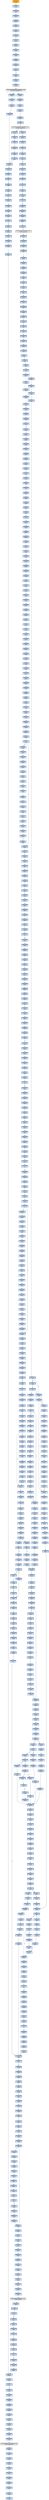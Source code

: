 strict digraph G {
	graph [bgcolor=transparent,
		name=G
	];
	node [color=lightsteelblue,
		fillcolor=lightsteelblue,
		shape=rectangle,
		style=filled
	];
	"0x00432f81"	[label="0x00432f81
popl"];
	"0x00432f82"	[label="0x00432f82
popl"];
	"0x00432f81" -> "0x00432f82"	[color="#000000"];
	"0x00432915"	[label="0x00432915
andl"];
	"0x00432918"	[label="0x00432918
repz"];
	"0x00432915" -> "0x00432918"	[color="#000000"];
	"0x004327ce"	[label="0x004327ce
andl"];
	"0x004327d4"	[label="0x004327d4
orl"];
	"0x004327ce" -> "0x004327d4"	[color="#000000"];
	"0x004322b9"	[label="0x004322b9
movl"];
	"0x004322bb"	[label="0x004322bb
movl"];
	"0x004322b9" -> "0x004322bb"	[color="#000000"];
	"0x00432b12"	[label="0x00432b12
movl"];
	"0x00432b14"	[label="0x00432b14
movl"];
	"0x00432b12" -> "0x00432b14"	[color="#000000"];
	"0x00432cf1"	[label="0x00432cf1
ret"];
	"0x00432f6c"	[label="0x00432f6c
testb"];
	"0x00432cf1" -> "0x00432f6c"	[color="#000000"];
	"0x00432a27"	[label="0x00432a27
addl"];
	"0x00432a2a"	[label="0x00432a2a
jmp"];
	"0x00432a27" -> "0x00432a2a"	[color="#000000"];
	"0x004322aa"	[label="0x004322aa
testl"];
	"0x004322ac"	[label="0x004322ac
jne"];
	"0x004322aa" -> "0x004322ac"	[color="#000000"];
	"0x004322ee"	[label="0x004322ee
testl"];
	"0x004322f0"	[label="0x004322f0
popl"];
	"0x004322ee" -> "0x004322f0"	[color="#000000"];
	"0x004329b8"	[label="0x004329b8
cmpl"];
	"0x004329bc"	[label="0x004329bc
jb"];
	"0x004329b8" -> "0x004329bc"	[color="#000000"];
	"0x004320a7"	[label="0x004320a7
cmpl"];
	"0x004320aa"	[label="0x004320aa
je"];
	"0x004320a7" -> "0x004320aa"	[color="#000000"];
	"0x00432b24"	[label="0x00432b24
movl"];
	"0x00432b2a"	[label="0x00432b2a
movl"];
	"0x00432b24" -> "0x00432b2a"	[color="#000000"];
	"0x00432826"	[label="0x00432826
movl"];
	"0x0043282c"	[label="0x0043282c
addl"];
	"0x00432826" -> "0x0043282c"	[color="#000000"];
	"0x004327ad"	[label="0x004327ad
pushl"];
	"0x004327ae"	[label="0x004327ae
cmpl"];
	"0x004327ad" -> "0x004327ae"	[color="#000000"];
	"0x00432b9c"	[label="0x00432b9c
incl"];
	"0x00432b9d"	[label="0x00432b9d
cmpl"];
	"0x00432b9c" -> "0x00432b9d"	[color="#000000"];
	"0x00432996"	[label="0x00432996
movl"];
	"0x0043299c"	[label="0x0043299c
incl"];
	"0x00432996" -> "0x0043299c"	[color="#000000"];
	GETMODULEHANDLEA_KERNEL32_DLL	[color=lightgrey,
		fillcolor=lightgrey,
		label="GETMODULEHANDLEA_KERNEL32_DLL
GETMODULEHANDLEA"];
	"0x00432287"	[label="0x00432287
testl"];
	GETMODULEHANDLEA_KERNEL32_DLL -> "0x00432287"	[color="#000000"];
	"0x00432042"	[label="0x00432042
movl"];
	GETMODULEHANDLEA_KERNEL32_DLL -> "0x00432042"	[color="#000000"];
	"0x00432972"	[label="0x00432972
je"];
	"0x00432972" -> "0x00432996"	[color="#000000",
		label=T];
	"0x00432974"	[label="0x00432974
movl"];
	"0x00432972" -> "0x00432974"	[color="#000000",
		label=F];
	"0x00432729"	[label="0x00432729
addl"];
	"0x0043272f"	[label="0x0043272f
ret"];
	"0x00432729" -> "0x0043272f"	[color="#000000"];
	"0x004329e4"	[label="0x004329e4
movl"];
	"0x004329e6"	[label="0x004329e6
movl"];
	"0x004329e4" -> "0x004329e6"	[color="#000000"];
	"0x00432ab3"	[label="0x00432ab3
jb"];
	"0x00432ab5"	[label="0x00432ab5
movl"];
	"0x00432ab3" -> "0x00432ab5"	[color="#000000",
		label=F];
	"0x00432e65"	[label="0x00432e65
jae"];
	"0x00432e67"	[label="0x00432e67
movl"];
	"0x00432e65" -> "0x00432e67"	[color="#000000",
		label=F];
	"0x00432f74"	[label="0x00432f74
jb"];
	"0x00432f7a"	[label="0x00432f7a
movl"];
	"0x00432f74" -> "0x00432f7a"	[color="#000000",
		label=F];
	"0x0043280f"	[label="0x0043280f
movl"];
	"0x00432813"	[label="0x00432813
movl"];
	"0x0043280f" -> "0x00432813"	[color="#000000"];
	"0x00432e97"	[label="0x00432e97
leal"];
	"0x00432e9a"	[label="0x00432e9a
jmp"];
	"0x00432e97" -> "0x00432e9a"	[color="#000000"];
	"0x00432b57"	[label="0x00432b57
movl"];
	"0x00432b59"	[label="0x00432b59
stosb"];
	"0x00432b57" -> "0x00432b59"	[color="#000000"];
	"0x00432b4f"	[label="0x00432b4f
movl"];
	"0x00432b55"	[label="0x00432b55
repz"];
	"0x00432b4f" -> "0x00432b55"	[color="#000000"];
	"0x00432058"	[label="0x00432058
scasb"];
	"0x00432059"	[label="0x00432059
jne"];
	"0x00432058" -> "0x00432059"	[color="#000000"];
	"0x00432ce3"	[label="0x00432ce3
repz"];
	"0x00432ce5"	[label="0x00432ce5
popl"];
	"0x00432ce3" -> "0x00432ce5"	[color="#000000"];
	"0x0043200b"	[label="0x0043200b
incl"];
	"0x0043200c"	[label="0x0043200c
pushl"];
	"0x0043200b" -> "0x0043200c"	[color="#000000"];
	VIRTUALPROTECT_KERNEL32_DLL	[color=lightgrey,
		fillcolor=lightgrey,
		label="VIRTUALPROTECT_KERNEL32_DLL
VIRTUALPROTECT"];
	"0x004323ff"	[label="0x004323ff
popl"];
	VIRTUALPROTECT_KERNEL32_DLL -> "0x004323ff"	[color="#000000"];
	"0x00432a1d"	[label="0x00432a1d
cmpl"];
	"0x00432a20"	[label="0x00432a20
jae"];
	"0x00432a1d" -> "0x00432a20"	[color="#000000"];
	"0x00432983"	[label="0x00432983
movl"];
	"0x00432986"	[label="0x00432986
xorl"];
	"0x00432983" -> "0x00432986"	[color="#000000"];
	"0x004322c0"	[label="0x004322c0
addl"];
	"0x004322c6"	[label="0x004322c6
testl"];
	"0x004322c0" -> "0x004322c6"	[color="#000000"];
	"0x004326dc"	[label="0x004326dc
movl"];
	"0x004326e3"	[label="0x004326e3
movl"];
	"0x004326dc" -> "0x004326e3"	[color="#000000"];
	"0x00432ec8"	[label="0x00432ec8
cmpl"];
	"0x00432ecb"	[label="0x00432ecb
movl"];
	"0x00432ec8" -> "0x00432ecb"	[color="#000000"];
	"0x00432289"	[label="0x00432289
jne"];
	"0x00432292"	[label="0x00432292
movl"];
	"0x00432289" -> "0x00432292"	[color="#000000",
		label=T];
	"0x0043240f"	[label="0x0043240f
movl"];
	"0x00432415"	[label="0x00432415
popa"];
	"0x0043240f" -> "0x00432415"	[color="#000000"];
	"0x004326ea"	[label="0x004326ea
pushl"];
	"0x004326eb"	[label="0x004326eb
pushl"];
	"0x004326ea" -> "0x004326eb"	[color="#000000"];
	VIRTUALFREE_KERNEL32_DLL	[color=lightgrey,
		fillcolor=lightgrey,
		label="VIRTUALFREE_KERNEL32_DLL
VIRTUALFREE"];
	"0x004321a8"	[label="0x004321a8
movl"];
	VIRTUALFREE_KERNEL32_DLL -> "0x004321a8"	[color="#000000"];
	"0x004329b2"	[label="0x004329b2
pushl"];
	"0x004329b3"	[label="0x004329b3
movl"];
	"0x004329b2" -> "0x004329b3"	[color="#000000"];
	"0x00432e6d"	[label="0x00432e6d
movl"];
	"0x00432e72"	[label="0x00432e72
subl"];
	"0x00432e6d" -> "0x00432e72"	[color="#000000"];
	"0x00432014"	[label="0x00432014
popl"];
	"0x00432015"	[label="0x00432015
movl"];
	"0x00432014" -> "0x00432015"	[color="#000000"];
	"0x00432cde"	[label="0x00432cde
movl"];
	"0x00432cde" -> "0x00432ce3"	[color="#000000"];
	"0x0043284d"	[label="0x0043284d
leal"];
	"0x00432851"	[label="0x00432851
xorl"];
	"0x0043284d" -> "0x00432851"	[color="#000000"];
	"0x00432a77"	[label="0x00432a77
movl"];
	"0x00432a7d"	[label="0x00432a7d
popl"];
	"0x00432a77" -> "0x00432a7d"	[color="#000000"];
	"0x00432ac2"	[label="0x00432ac2
call"];
	"0x00432ac2" -> "0x0043280f"	[color="#000000"];
	"0x0043205b"	[label="0x0043205b
cmpb"];
	"0x0043205d"	[label="0x0043205d
jne"];
	"0x0043205b" -> "0x0043205d"	[color="#000000"];
	"0x00432f14"	[label="0x00432f14
jmp"];
	"0x00432f31"	[label="0x00432f31
movl"];
	"0x00432f14" -> "0x00432f31"	[color="#000000"];
	"0x00432f43"	[label="0x00432f43
movl"];
	"0x00432f45"	[label="0x00432f45
jae"];
	"0x00432f43" -> "0x00432f45"	[color="#000000"];
	"0x00432eee"	[label="0x00432eee
andl"];
	"0x00432ef3"	[label="0x00432ef3
shrl"];
	"0x00432eee" -> "0x00432ef3"	[color="#000000"];
	"0x004326d7"	[label="0x004326d7
call"];
	"0x00432a84"	[label="0x00432a84
pushl"];
	"0x004326d7" -> "0x00432a84"	[color="#000000"];
	"0x00432f57"	[label="0x00432f57
movl"];
	"0x00432f5b"	[label="0x00432f5b
addl"];
	"0x00432f57" -> "0x00432f5b"	[color="#000000"];
	"0x004320b0"	[label="0x004320b0
pushl"];
	"0x004320b2"	[label="0x004320b2
pushl"];
	"0x004320b0" -> "0x004320b2"	[color="#000000"];
	"0x00432864"	[label="0x00432864
xorl"];
	"0x00432866"	[label="0x00432866
movb"];
	"0x00432864" -> "0x00432866"	[color="#000000"];
	"0x00432d3a"	[label="0x00432d3a
incl"];
	"0x00432d3b"	[label="0x00432d3b
incl"];
	"0x00432d3a" -> "0x00432d3b"	[color="#000000"];
	"0x00432eb5"	[label="0x00432eb5
movl"];
	"0x00432eb8"	[label="0x00432eb8
movl"];
	"0x00432eb5" -> "0x00432eb8"	[color="#000000"];
	"0x00432056"	[label="0x00432056
movb"];
	"0x00432056" -> "0x00432058"	[color="#000000"];
	"0x00432cd4"	[label="0x00432cd4
movl"];
	"0x00432cda"	[label="0x00432cda
leal"];
	"0x00432cd4" -> "0x00432cda"	[color="#000000"];
	"0x0043238f"	[label="0x0043238f
movl"];
	"0x00432392"	[label="0x00432392
addl"];
	"0x0043238f" -> "0x00432392"	[color="#000000"];
	"0x004328cf"	[label="0x004328cf
movl"];
	"0x004328d3"	[label="0x004328d3
jl"];
	"0x004328cf" -> "0x004328d3"	[color="#000000"];
	"0x00432f47"	[label="0x00432f47
movl"];
	"0x00432f49"	[label="0x00432f49
subl"];
	"0x00432f47" -> "0x00432f49"	[color="#000000"];
	"0x004327fd"	[label="0x004327fd
andl"];
	"0x00432802"	[label="0x00432802
shrl"];
	"0x004327fd" -> "0x00432802"	[color="#000000"];
	"0x004327b9"	[label="0x004327b9
movl"];
	"0x004327bb"	[label="0x004327bb
movb"];
	"0x004327b9" -> "0x004327bb"	[color="#000000"];
	"0x00432f3e"	[label="0x00432f3e
leal"];
	"0x00432f41"	[label="0x00432f41
cmpl"];
	"0x00432f3e" -> "0x00432f41"	[color="#000000"];
	"0x00432181"	[label="0x00432181
pushl"];
	"0x00432183"	[label="0x00432183
pushl"];
	"0x00432181" -> "0x00432183"	[color="#000000"];
	"0x00432ef7"	[label="0x00432ef7
cmpl"];
	"0x00432e9a" -> "0x00432ef7"	[color="#000000"];
	"0x00432ba0"	[label="0x00432ba0
jb"];
	"0x00432ba2"	[label="0x00432ba2
leal"];
	"0x00432ba0" -> "0x00432ba2"	[color="#000000",
		label=F];
	"0x00432d3c"	[label="0x00432d3c
movl"];
	"0x00432d3b" -> "0x00432d3c"	[color="#000000"];
	"0x00432b72"	[label="0x00432b72
pushl"];
	"0x00432b74"	[label="0x00432b74
movl"];
	"0x00432b72" -> "0x00432b74"	[color="#000000"];
	"0x0043239d"	[label="0x0043239d
pushl"];
	"0x0043239e"	[label="0x0043239e
call"];
	"0x0043239d" -> "0x0043239e"	[color="#000000"];
	"0x00432264"	[label="0x00432264
movl"];
	"0x00432269"	[label="0x00432269
movl"];
	"0x00432264" -> "0x00432269"	[color="#000000"];
	"0x0043237b"	[label="0x0043237b
addl"];
	"0x0043237e"	[label="0x0043237e
movl"];
	"0x0043237b" -> "0x0043237e"	[color="#000000"];
	"0x00432395"	[label="0x00432395
pushl"];
	"0x00432396"	[label="0x00432396
pushl"];
	"0x00432395" -> "0x00432396"	[color="#000000"];
	"0x00432845"	[label="0x00432845
movl"];
	"0x0043284b"	[label="0x0043284b
xorl"];
	"0x00432845" -> "0x0043284b"	[color="#000000"];
	"0x00432efa"	[label="0x00432efa
jae"];
	"0x00432ef7" -> "0x00432efa"	[color="#000000"];
	"0x004329ad"	[label="0x004329ad
ret"];
	"0x00432bb4"	[label="0x00432bb4
testb"];
	"0x004329ad" -> "0x00432bb4"	[color="#000000"];
	"0x00432ca3"	[label="0x00432ca3
testb"];
	"0x004329ad" -> "0x00432ca3"	[color="#000000"];
	"0x00432baf"	[label="0x00432baf
call"];
	"0x00432834"	[label="0x00432834
subl"];
	"0x00432baf" -> "0x00432834"	[color="#000000"];
	"0x0043289a"	[label="0x0043289a
movl"];
	"0x0043289e"	[label="0x0043289e
leal"];
	"0x0043289a" -> "0x0043289e"	[color="#000000"];
	"0x00432e55"	[label="0x00432e55
addl"];
	"0x00432e58"	[label="0x00432e58
orl"];
	"0x00432e55" -> "0x00432e58"	[color="#000000"];
	"0x00432bac"	[label="0x00432bac
pushl"];
	"0x00432bad"	[label="0x00432bad
movl"];
	"0x00432bac" -> "0x00432bad"	[color="#000000"];
	"0x004327a7"	[label="0x004327a7
pushl"];
	"0x004327a8"	[label="0x004327a8
movl"];
	"0x004327a7" -> "0x004327a8"	[color="#000000"];
	"0x00432f86"	[label="0x00432f86
addl"];
	"0x00432f89"	[label="0x00432f89
ret"];
	"0x00432f86" -> "0x00432f89"	[color="#000000"];
	"0x0043208d"	[label="0x0043208d
movl"];
	"0x00432093"	[label="0x00432093
orl"];
	"0x0043208d" -> "0x00432093"	[color="#000000"];
	"0x00432831"	[label="0x00432831
ret"];
	"0x0043282c" -> "0x00432831"	[color="#000000"];
	"0x00432189"	[label="0x00432189
call"];
	"0x00432189" -> VIRTUALFREE_KERNEL32_DLL	[color="#000000"];
	"0x00432a9b"	[label="0x00432a9b
movb"];
	"0x00432aa2"	[label="0x00432aa2
popl"];
	"0x00432a9b" -> "0x00432aa2"	[color="#000000"];
	"0x00432b71"	[label="0x00432b71
pushl"];
	"0x00432b71" -> "0x00432b72"	[color="#000000"];
	"0x0043204d"	[label="0x0043204d
pushl"];
	"0x0043204e"	[label="0x0043204e
pushl"];
	"0x0043204d" -> "0x0043204e"	[color="#000000"];
	"0x00432d42"	[label="0x00432d42
jmp"];
	"0x00432f70"	[label="0x00432f70
cmpl"];
	"0x00432d42" -> "0x00432f70"	[color="#000000"];
	"0x004321ae"	[label="0x004321ae
orl"];
	"0x004321a8" -> "0x004321ae"	[color="#000000"];
	"0x004321ba"	[label="0x004321ba
movl"];
	"0x004321c0"	[label="0x004321c0
movl"];
	"0x004321ba" -> "0x004321c0"	[color="#000000"];
	"0x004329ee"	[label="0x004329ee
movl"];
	"0x004329bc" -> "0x004329ee"	[color="#000000",
		label=T];
	"0x004329be"	[label="0x004329be
movl"];
	"0x004329bc" -> "0x004329be"	[color="#000000",
		label=F];
	"0x00432855"	[label="0x00432855
movl"];
	"0x0043285c"	[label="0x0043285c
cmpl"];
	"0x00432855" -> "0x0043285c"	[color="#000000"];
	"0x004327f4"	[label="0x004327f4
shrl"];
	"0x004327f6"	[label="0x004327f6
movl"];
	"0x004327f4" -> "0x004327f6"	[color="#000000"];
	"0x00432b63"	[label="0x00432b63
subl"];
	"0x00432b69"	[label="0x00432b69
pushl"];
	"0x00432b63" -> "0x00432b69"	[color="#000000"];
	"0x004320e8"	[label="0x004320e8
pushl"];
	"0x004320e9"	[label="0x004320e9
movl"];
	"0x004320e8" -> "0x004320e9"	[color="#000000"];
	"0x004320b7"	[label="0x004320b7
pushl"];
	"0x004320b2" -> "0x004320b7"	[color="#000000"];
	"0x00432a19"	[label="0x00432a19
movl"];
	"0x00432a1b"	[label="0x00432a1b
jmp"];
	"0x00432a19" -> "0x00432a1b"	[color="#000000"];
	"0x004329f1"	[label="0x004329f1
movl"];
	"0x004329ee" -> "0x004329f1"	[color="#000000"];
	"0x00432117"	[label="0x00432117
movl"];
	"0x0043211d"	[label="0x0043211d
xorl"];
	"0x00432117" -> "0x0043211d"	[color="#000000"];
	"0x00432298"	[label="0x00432298
movl"];
	"0x004322a2"	[label="0x004322a2
movl"];
	"0x00432298" -> "0x004322a2"	[color="#000000"];
	"0x0043217b"	[label="0x0043217b
popl"];
	"0x0043217c"	[label="0x0043217c
pushl"];
	"0x0043217b" -> "0x0043217c"	[color="#000000"];
	"0x00432882"	[label="0x00432882
movl"];
	"0x00432885"	[label="0x00432885
movl"];
	"0x00432882" -> "0x00432885"	[color="#000000"];
	"0x00432e3f"	[label="0x00432e3f
movb"];
	"0x00432e41"	[label="0x00432e41
incl"];
	"0x00432e3f" -> "0x00432e41"	[color="#000000"];
	"0x00432eb2"	[label="0x00432eb2
movl"];
	"0x00432eb2" -> "0x00432eb5"	[color="#000000"];
	"0x004328f8"	[label="0x004328f8
movb"];
	"0x004328fa"	[label="0x004328fa
movl"];
	"0x004328f8" -> "0x004328fa"	[color="#000000"];
	"0x004329c0"	[label="0x004329c0
movb"];
	"0x004329c2"	[label="0x004329c2
incl"];
	"0x004329c0" -> "0x004329c2"	[color="#000000"];
	"0x00432efc"	[label="0x00432efc
movl"];
	"0x00432f03"	[label="0x00432f03
testl"];
	"0x00432efc" -> "0x00432f03"	[color="#000000"];
	"0x00432eab"	[label="0x00432eab
movb"];
	"0x00432ead"	[label="0x00432ead
incl"];
	"0x00432eab" -> "0x00432ead"	[color="#000000"];
	"0x00432d36"	[label="0x00432d36
movb"];
	"0x00432d38"	[label="0x00432d38
movl"];
	"0x00432d36" -> "0x00432d38"	[color="#000000"];
	"0x00432e36"	[label="0x00432e36
movl"];
	"0x00432e39"	[label="0x00432e39
movl"];
	"0x00432e36" -> "0x00432e39"	[color="#000000"];
	"0x00432e6a"	[label="0x00432e6a
movl"];
	"0x00432e67" -> "0x00432e6a"	[color="#000000"];
	"0x00432a93"	[label="0x00432a93
movl"];
	"0x00432a95"	[label="0x00432a95
pushl"];
	"0x00432a93" -> "0x00432a95"	[color="#000000"];
	"0x00432a85"	[label="0x00432a85
pushl"];
	"0x00432a84" -> "0x00432a85"	[color="#000000"];
	"0x0043205f"	[label="0x0043205f
leal"];
	"0x0043205d" -> "0x0043205f"	[color="#000000",
		label=F];
	"0x004327b1"	[label="0x004327b1
jb"];
	"0x004327ae" -> "0x004327b1"	[color="#000000"];
	"0x004329c9"	[label="0x004329c9
movl"];
	"0x004329cc"	[label="0x004329cc
movl"];
	"0x004329c9" -> "0x004329cc"	[color="#000000"];
	"0x00432243"	[label="0x00432243
movl"];
	"0x00432249"	[label="0x00432249
movl"];
	"0x00432243" -> "0x00432249"	[color="#000000"];
	"0x004329c3"	[label="0x004329c3
movb"];
	"0x004329c2" -> "0x004329c3"	[color="#000000"];
	"0x00432b0d"	[label="0x00432b0d
movl"];
	"0x00432b0f"	[label="0x00432b0f
leal"];
	"0x00432b0d" -> "0x00432b0f"	[color="#000000"];
	"0x00432931"	[label="0x00432931
movl"];
	"0x00432935"	[label="0x00432935
movl"];
	"0x00432931" -> "0x00432935"	[color="#000000"];
	"0x00432a31"	[label="0x00432a31
movl"];
	"0x00432a36"	[label="0x00432a36
jmp"];
	"0x00432a31" -> "0x00432a36"	[color="#000000"];
	"0x004328b7"	[label="0x004328b7
ja"];
	"0x004328bd"	[label="0x004328bd
movl"];
	"0x004328b7" -> "0x004328bd"	[color="#000000",
		label=F];
	"0x0043215f"	[label="0x0043215f
movl"];
	"0x00432161"	[label="0x00432161
movl"];
	"0x0043215f" -> "0x00432161"	[color="#000000"];
	"0x0043201a"	[label="0x0043201a
addl"];
	"0x00432015" -> "0x0043201a"	[color="#000000"];
	"0x00432ea2"	[label="0x00432ea2
movl"];
	"0x00432ea5"	[label="0x00432ea5
movl"];
	"0x00432ea2" -> "0x00432ea5"	[color="#000000"];
	"0x00432398"	[label="0x00432398
pushl"];
	"0x0043239a"	[label="0x0043239a
pushl"];
	"0x00432398" -> "0x0043239a"	[color="#000000"];
	"0x004329fb"	[label="0x004329fb
shrl"];
	"0x004329fd"	[label="0x004329fd
movl"];
	"0x004329fb" -> "0x004329fd"	[color="#000000"];
	"0x00432b6c"	[label="0x00432b6c
pushl"];
	"0x00432b6d"	[label="0x00432b6d
pushl"];
	"0x00432b6c" -> "0x00432b6d"	[color="#000000"];
	"0x004329c7"	[label="0x004329c7
movl"];
	"0x004329c3" -> "0x004329c7"	[color="#000000"];
	"0x00432292" -> "0x00432298"	[color="#000000"];
	"0x004321c6"	[label="0x004321c6
subl"];
	"0x004321c0" -> "0x004321c6"	[color="#000000"];
	"0x00432f83"	[label="0x00432f83
movb"];
	"0x00432f85"	[label="0x00432f85
popl"];
	"0x00432f83" -> "0x00432f85"	[color="#000000"];
	"0x00432aff"	[label="0x00432aff
ret"];
	"0x00432aff" -> "0x004326dc"	[color="#000000"];
	"0x00432110"	[label="0x00432110
pushl"];
	"0x00432111"	[label="0x00432111
pushl"];
	"0x00432110" -> "0x00432111"	[color="#000000"];
	"0x00432ece"	[label="0x00432ece
movl"];
	"0x00432ed1"	[label="0x00432ed1
jae"];
	"0x00432ece" -> "0x00432ed1"	[color="#000000"];
	"0x0043226f"	[label="0x0043226f
addl"];
	"0x00432271"	[label="0x00432271
movl"];
	"0x0043226f" -> "0x00432271"	[color="#000000"];
	"0x0043293d"	[label="0x0043293d
jge"];
	"0x00432943"	[label="0x00432943
cmpl"];
	"0x0043293d" -> "0x00432943"	[color="#000000",
		label=F];
	"0x00432a09"	[label="0x00432a09
movl"];
	"0x00432a0f"	[label="0x00432a0f
movl"];
	"0x00432a09" -> "0x00432a0f"	[color="#000000"];
	"0x004327e8"	[label="0x004327e8
movl"];
	"0x004327eb"	[label="0x004327eb
movl"];
	"0x004327e8" -> "0x004327eb"	[color="#000000"];
	"0x00432bc7"	[label="0x00432bc7
call"];
	"0x004329b0"	[label="0x004329b0
pushl"];
	"0x00432bc7" -> "0x004329b0"	[color="#000000"];
	"0x00432e74"	[label="0x00432e74
addl"];
	"0x00432e76"	[label="0x00432e76
shrl"];
	"0x00432e74" -> "0x00432e76"	[color="#000000"];
	"0x00432cbb"	[label="0x00432cbb
cmpb"];
	"0x00432cc3"	[label="0x00432cc3
jne"];
	"0x00432cbb" -> "0x00432cc3"	[color="#000000"];
	"0x00432a00"	[label="0x00432a00
andl"];
	"0x00432a05"	[label="0x00432a05
cmpl"];
	"0x00432a00" -> "0x00432a05"	[color="#000000"];
	"0x00432afe"	[label="0x00432afe
popl"];
	"0x00432afe" -> "0x00432aff"	[color="#000000"];
	"0x004321b0"	[label="0x004321b0
je"];
	"0x004321ae" -> "0x004321b0"	[color="#000000"];
	"0x00432ec6"	[label="0x00432ec6
movl"];
	"0x00432ec6" -> "0x00432ec8"	[color="#000000"];
	"0x004327c2"	[label="0x004327c2
movl"];
	"0x004327c4"	[label="0x004327c4
movl"];
	"0x004327c2" -> "0x004327c4"	[color="#000000"];
	"0x00432cc9"	[label="0x00432cc9
jb"];
	"0x00432ccb"	[label="0x00432ccb
jmp"];
	"0x00432cc9" -> "0x00432ccb"	[color="#000000",
		label=F];
	"0x004326e3" -> "0x004326ea"	[color="#000000"];
	"0x00432ebc"	[label="0x00432ebc
andl"];
	"0x00432ec1"	[label="0x00432ec1
addl"];
	"0x00432ebc" -> "0x00432ec1"	[color="#000000"];
	"0x0043210f"	[label="0x0043210f
pushl"];
	"0x0043210f" -> "0x00432110"	[color="#000000"];
	"0x00432ed3"	[label="0x00432ed3
movl"];
	"0x00432ed1" -> "0x00432ed3"	[color="#000000",
		label=F];
	"0x0043239e" -> VIRTUALPROTECT_KERNEL32_DLL	[color="#000000"];
	"0x00432bb6"	[label="0x00432bb6
jne"];
	"0x00432bb4" -> "0x00432bb6"	[color="#000000"];
	"0x0043285e"	[label="0x0043285e
movl"];
	"0x00432862"	[label="0x00432862
jbe"];
	"0x0043285e" -> "0x00432862"	[color="#000000"];
	"0x004329b5"	[label="0x004329b5
pushl"];
	"0x004329b6"	[label="0x004329b6
movl"];
	"0x004329b5" -> "0x004329b6"	[color="#000000"];
	"0x004328c1"	[label="0x004328c1
movl"];
	"0x004328bd" -> "0x004328c1"	[color="#000000"];
	"0x0043280c"	[label="0x0043280c
ret"];
	"0x00432b98"	[label="0x00432b98
movb"];
	"0x0043280c" -> "0x00432b98"	[color="#000000"];
	"0x004322c8"	[label="0x004322c8
je"];
	"0x004322c6" -> "0x004322c8"	[color="#000000"];
	"0x00432e26"	[label="0x00432e26
cmpl"];
	"0x00432e29"	[label="0x00432e29
jb"];
	"0x00432e26" -> "0x00432e29"	[color="#000000"];
	"0x00432e7d"	[label="0x00432e7d
movl"];
	"0x00432e80"	[label="0x00432e80
subl"];
	"0x00432e7d" -> "0x00432e80"	[color="#000000"];
	"0x004329e9"	[label="0x004329e9
cmpl"];
	"0x004329ec"	[label="0x004329ec
jae"];
	"0x004329e9" -> "0x004329ec"	[color="#000000"];
	"0x00432bad" -> "0x00432baf"	[color="#000000"];
	"0x00432b0f" -> "0x00432b12"	[color="#000000"];
	"0x00432939"	[label="0x00432939
movl"];
	"0x00432939" -> "0x0043293d"	[color="#000000"];
	"0x00432e22"	[label="0x00432e22
movl"];
	"0x00432e24"	[label="0x00432e24
je"];
	"0x00432e22" -> "0x00432e24"	[color="#000000"];
	"0x004327a8" -> "0x004327ad"	[color="#000000"];
	"0x0043201c"	[label="0x0043201c
subl"];
	"0x00432022"	[label="0x00432022
cmpl"];
	"0x0043201c" -> "0x00432022"	[color="#000000"];
	"0x0043291a"	[label="0x0043291a
movl"];
	"0x0043291e"	[label="0x0043291e
movl"];
	"0x0043291a" -> "0x0043291e"	[color="#000000"];
	"0x00432002"	[label="0x00432002
call"];
	"0x0043200a"	[label="0x0043200a
popl"];
	"0x00432002" -> "0x0043200a"	[color="#000000"];
	"0x0043287e"	[label="0x0043287e
movl"];
	"0x0043287e" -> "0x00432882"	[color="#000000"];
	"0x004329f4"	[label="0x004329f4
movl"];
	"0x004329f1" -> "0x004329f4"	[color="#000000"];
	"0x004327bd"	[label="0x004327bd
incl"];
	"0x004327be"	[label="0x004327be
movb"];
	"0x004327bd" -> "0x004327be"	[color="#000000"];
	"0x00432e2b"	[label="0x00432e2b
movl"];
	"0x00432e2e"	[label="0x00432e2e
leal"];
	"0x00432e2b" -> "0x00432e2e"	[color="#000000"];
	"0x00432f7e"	[label="0x00432f7e
movl"];
	"0x00432f80"	[label="0x00432f80
popl"];
	"0x00432f7e" -> "0x00432f80"	[color="#000000"];
	"0x00432a16"	[label="0x00432a16
movb"];
	"0x00432a16" -> "0x00432a19"	[color="#000000"];
	"0x004329a4"	[label="0x004329a4
movb"];
	"0x004329a6"	[label="0x004329a6
popl"];
	"0x004329a4" -> "0x004329a6"	[color="#000000"];
	"0x004327d6"	[label="0x004327d6
movl"];
	"0x004327d9"	[label="0x004327d9
addl"];
	"0x004327d6" -> "0x004327d9"	[color="#000000"];
	"0x00432e29" -> "0x00432e2b"	[color="#000000",
		label=F];
	"0x00432e9c"	[label="0x00432e9c
cmpl"];
	"0x00432e29" -> "0x00432e9c"	[color="#000000",
		label=T];
	"0x00432f05"	[label="0x00432f05
je"];
	"0x00432f07"	[label="0x00432f07
movl"];
	"0x00432f05" -> "0x00432f07"	[color="#000000",
		label=F];
	"0x00432f37"	[label="0x00432f37
movl"];
	"0x00432f05" -> "0x00432f37"	[color="#000000",
		label=T];
	"0x00432a07"	[label="0x00432a07
jae"];
	"0x00432a07" -> "0x00432a1d"	[color="#000000",
		label=T];
	"0x00432a07" -> "0x00432a09"	[color="#000000",
		label=F];
	"0x0043299d"	[label="0x0043299d
cmpl"];
	"0x0043299c" -> "0x0043299d"	[color="#000000"];
	"0x0043297f"	[label="0x0043297f
movl"];
	"0x0043297f" -> "0x00432983"	[color="#000000"];
	"0x0043240d"	[label="0x0043240d
orl"];
	"0x0043240d" -> "0x0043240f"	[color="#000000"];
	"0x004322f1"	[label="0x004322f1
jne"];
	"0x00432365"	[label="0x00432365
movl"];
	"0x004322f1" -> "0x00432365"	[color="#000000",
		label=T];
	"0x00432e42"	[label="0x00432e42
movb"];
	"0x00432e41" -> "0x00432e42"	[color="#000000"];
	"0x00432405"	[label="0x00432405
pushl"];
	"0x00432406"	[label="0x00432406
addl"];
	"0x00432405" -> "0x00432406"	[color="#000000"];
	"0x00432ea8"	[label="0x00432ea8
shll"];
	"0x00432ea5" -> "0x00432ea8"	[color="#000000"];
	"0x00432174"	[label="0x00432174
movl"];
	"0x00432176"	[label="0x00432176
andl"];
	"0x00432174" -> "0x00432176"	[color="#000000"];
	"0x004327db"	[label="0x004327db
movl"];
	"0x004327de"	[label="0x004327de
movl"];
	"0x004327db" -> "0x004327de"	[color="#000000"];
	"0x00432a96"	[label="0x00432a96
call"];
	"0x00432cf2"	[label="0x00432cf2
call"];
	"0x00432a96" -> "0x00432cf2"	[color="#000000"];
	"0x004329d0"	[label="0x004329d0
shll"];
	"0x004329cc" -> "0x004329d0"	[color="#000000"];
	"0x004329b1"	[label="0x004329b1
pushl"];
	"0x004329b1" -> "0x004329b2"	[color="#000000"];
	"0x00432f4e"	[label="0x00432f4e
movb"];
	"0x00432f51"	[label="0x00432f51
movl"];
	"0x00432f4e" -> "0x00432f51"	[color="#000000"];
	"0x00432f25"	[label="0x00432f25
movl"];
	"0x00432f2b"	[label="0x00432f2b
movl"];
	"0x00432f25" -> "0x00432f2b"	[color="#000000"];
	"0x004322be"	[label="0x004322be
addl"];
	"0x004322bb" -> "0x004322be"	[color="#000000"];
	"0x0043224f"	[label="0x0043224f
orl"];
	"0x00432249" -> "0x0043224f"	[color="#000000"];
	"0x00432163"	[label="0x00432163
addl"];
	"0x00432169"	[label="0x00432169
movl"];
	"0x00432163" -> "0x00432169"	[color="#000000"];
	"0x00432aaf"	[label="0x00432aaf
incl"];
	"0x00432ab0"	[label="0x00432ab0
cmpl"];
	"0x00432aaf" -> "0x00432ab0"	[color="#000000"];
	"0x00432ed9"	[label="0x00432ed9
movl"];
	"0x00432ede"	[label="0x00432ede
subl"];
	"0x00432ed9" -> "0x00432ede"	[color="#000000"];
	"0x004328c7"	[label="0x004328c7
addl"];
	"0x004328c9"	[label="0x004328c9
cmpl"];
	"0x004328c7" -> "0x004328c9"	[color="#000000"];
	"0x00432394"	[label="0x00432394
pushl"];
	"0x00432394" -> "0x00432395"	[color="#000000"];
	"0x00432a25"	[label="0x00432a25
sbbl"];
	"0x00432a25" -> "0x00432a27"	[color="#000000"];
	"0x00432101"	[label="0x00432101
movb"];
	"0x00432103"	[label="0x00432103
cmpb"];
	"0x00432101" -> "0x00432103"	[color="#000000"];
	"0x00432152"	[label="0x00432152
popl"];
	"0x00432153"	[label="0x00432153
popl"];
	"0x00432152" -> "0x00432153"	[color="#000000"];
	"0x00432e62"	[label="0x00432e62
movl"];
	"0x00432e62" -> "0x00432e65"	[color="#000000"];
	"0x0043204a"	[label="0x0043204a
leal"];
	"0x0043204a" -> "0x0043204d"	[color="#000000"];
	"0x004329a2"	[label="0x004329a2
popl"];
	"0x004329a3"	[label="0x004329a3
popl"];
	"0x004329a2" -> "0x004329a3"	[color="#000000"];
	"0x00432935" -> "0x00432939"	[color="#000000"];
	"0x00432f0d"	[label="0x00432f0d
movl"];
	"0x00432f07" -> "0x00432f0d"	[color="#000000"];
	"0x00432d38" -> "0x00432d3a"	[color="#000000"];
	"0x004327e5"	[label="0x004327e5
jae"];
	"0x004327e7"	[label="0x004327e7
popl"];
	"0x004327e5" -> "0x004327e7"	[color="#000000",
		label=F];
	"0x00432ca5"	[label="0x00432ca5
jne"];
	"0x00432cb2"	[label="0x00432cb2
movb"];
	"0x00432ca5" -> "0x00432cb2"	[color="#000000",
		label=T];
	"0x00432b76"	[label="0x00432b76
call"];
	"0x00432b74" -> "0x00432b76"	[color="#000000"];
	"0x00432b6e"	[label="0x00432b6e
leal"];
	"0x00432b6e" -> "0x00432b71"	[color="#000000"];
	"0x00432d34"	[label="0x00432d34
movl"];
	"0x00432d34" -> "0x00432d36"	[color="#000000"];
	"0x0043201a" -> "0x0043201c"	[color="#000000"];
	"0x00432a4e"	[label="0x00432a4e
jmp"];
	"0x00432a58"	[label="0x00432a58
movl"];
	"0x00432a4e" -> "0x00432a58"	[color="#000000"];
	"0x00432ce7"	[label="0x00432ce7
popl"];
	"0x00432ce8"	[label="0x00432ce8
movb"];
	"0x00432ce7" -> "0x00432ce8"	[color="#000000"];
	"0x004327bb" -> "0x004327bd"	[color="#000000"];
	"0x00432f82" -> "0x00432f83"	[color="#000000"];
	"0x00432d3e"	[label="0x00432d3e
movl"];
	"0x00432d3e" -> "0x00432d42"	[color="#000000"];
	"0x004322b1"	[label="0x004322b1
addl"];
	"0x004322ac" -> "0x004322b1"	[color="#000000",
		label=T];
	"0x00432988"	[label="0x00432988
movb"];
	"0x00432986" -> "0x00432988"	[color="#000000"];
	"0x00432062"	[label="0x00432062
jmp"];
	"0x00432062" -> "0x0043208d"	[color="#000000"];
	"0x00432892"	[label="0x00432892
movl"];
	"0x00432892" -> "0x0043289a"	[color="#000000"];
	"0x00432f2b" -> "0x00432f31"	[color="#000000"];
	"0x00432cc5"	[label="0x00432cc5
incl"];
	"0x00432cc3" -> "0x00432cc5"	[color="#000000",
		label=F];
	"0x00432ccd"	[label="0x00432ccd
movb"];
	"0x00432cc3" -> "0x00432ccd"	[color="#000000",
		label=T];
	"0x004327a5"	[label="0x004327a5
movl"];
	"0x004327a5" -> "0x004327a7"	[color="#000000"];
	"0x004320be"	[label="0x004320be
call"];
	VIRTUALALLOC_KERNEL32_DLL	[color=lightgrey,
		fillcolor=lightgrey,
		label="VIRTUALALLOC_KERNEL32_DLL
VIRTUALALLOC"];
	"0x004320be" -> VIRTUALALLOC_KERNEL32_DLL	[color="#000000"];
	"0x00432114"	[label="0x00432114
subl"];
	"0x00432114" -> "0x00432117"	[color="#000000"];
	"0x004328a5"	[label="0x004328a5
movl"];
	"0x004328a9"	[label="0x004328a9
shll"];
	"0x004328a5" -> "0x004328a9"	[color="#000000"];
	"0x00432f4b"	[label="0x00432f4b
incl"];
	"0x00432f49" -> "0x00432f4b"	[color="#000000"];
	"0x00432095"	[label="0x00432095
je"];
	"0x00432093" -> "0x00432095"	[color="#000000"];
	"0x00432b9d" -> "0x00432ba0"	[color="#000000"];
	"0x00432ce6"	[label="0x00432ce6
popl"];
	"0x00432ce6" -> "0x00432ce7"	[color="#000000"];
	"0x00432416"	[label="0x00432416
jne"];
	"0x00432415" -> "0x00432416"	[color="#000000"];
	"0x0043211f"	[label="0x0043211f
orl"];
	"0x0043211d" -> "0x0043211f"	[color="#000000"];
	"0x0043272f" -> "0x00432101"	[color="#000000"];
	"0x0043288c"	[label="0x0043288c
xorl"];
	"0x0043288e"	[label="0x0043288e
movl"];
	"0x0043288c" -> "0x0043288e"	[color="#000000"];
	"0x00432a8b"	[label="0x00432a8b
xorl"];
	"0x00432a8d"	[label="0x00432a8d
leal"];
	"0x00432a8b" -> "0x00432a8d"	[color="#000000"];
	"0x00432e50"	[label="0x00432e50
andl"];
	"0x00432e50" -> "0x00432e55"	[color="#000000"];
	"0x00432a5a"	[label="0x00432a5a
movl"];
	"0x00432a58" -> "0x00432a5a"	[color="#000000"];
	"0x00432eec"	[label="0x00432eec
subl"];
	"0x00432eec" -> "0x00432eee"	[color="#000000"];
	"0x004329e1"	[label="0x004329e1
movl"];
	"0x004329e1" -> "0x004329e4"	[color="#000000"];
	"0x0043288e" -> "0x00432892"	[color="#000000"];
	"0x00432911"	[label="0x00432911
movl"];
	"0x00432911" -> "0x00432915"	[color="#000000"];
	"0x00432af8"	[label="0x00432af8
popl"];
	"0x00432af9"	[label="0x00432af9
addl"];
	"0x00432af8" -> "0x00432af9"	[color="#000000"];
	"0x00432a5d"	[label="0x00432a5d
addl"];
	"0x00432a5a" -> "0x00432a5d"	[color="#000000"];
	"0x00432106"	[label="0x00432106
jne"];
	"0x00432108"	[label="0x00432108
incb"];
	"0x00432106" -> "0x00432108"	[color="#000000",
		label=F];
	"0x00432155"	[label="0x00432155
jmp"];
	"0x00432106" -> "0x00432155"	[color="#000000",
		label=T];
	"0x00432e5f"	[label="0x00432e5f
movl"];
	"0x00432e5f" -> "0x00432e62"	[color="#000000"];
	"0x00432ed6"	[label="0x00432ed6
movl"];
	"0x00432ed3" -> "0x00432ed6"	[color="#000000"];
	"0x004328dc"	[label="0x004328dc
movl"];
	"0x004328e0"	[label="0x004328e0
movl"];
	"0x004328dc" -> "0x004328e0"	[color="#000000"];
	"0x00432a1b" -> "0x00432a58"	[color="#000000"];
	"0x004328ab"	[label="0x004328ab
addl"];
	"0x004328ad"	[label="0x004328ad
cmpl"];
	"0x004328ab" -> "0x004328ad"	[color="#000000"];
	"0x00432112"	[label="0x00432112
movl"];
	"0x00432111" -> "0x00432112"	[color="#000000"];
	"0x00432b02"	[label="0x00432b02
movl"];
	"0x00432b06"	[label="0x00432b06
movl"];
	"0x00432b02" -> "0x00432b06"	[color="#000000"];
	"0x00432373"	[label="0x00432373
movl"];
	"0x004322c8" -> "0x00432373"	[color="#000000",
		label=T];
	"0x00432817"	[label="0x00432817
movl"];
	"0x00432813" -> "0x00432817"	[color="#000000"];
	"0x00432420"	[label="0x00432420
pushl"];
	"0x00432425"	[label="0x00432425
ret"];
	"0x00432420" -> "0x00432425"	[color="#000000"];
	"0x00432a71"	[label="0x00432a71
movl"];
	"0x00432a75"	[label="0x00432a75
addl"];
	"0x00432a71" -> "0x00432a75"	[color="#000000"];
	"0x004327c7"	[label="0x004327c7
movl"];
	"0x004327c4" -> "0x004327c7"	[color="#000000"];
	"0x0043297a"	[label="0x0043297a
andl"];
	"0x00432974" -> "0x0043297a"	[color="#000000"];
	"0x00432ea8" -> "0x00432eab"	[color="#000000"];
	"0x004327e0"	[label="0x004327e0
movl"];
	"0x004327e3"	[label="0x004327e3
cmpl"];
	"0x004327e0" -> "0x004327e3"	[color="#000000"];
	"0x00432a36" -> "0x00432a58"	[color="#000000"];
	"0x00432efa" -> "0x00432efc"	[color="#000000",
		label=F];
	"0x00432f16"	[label="0x00432f16
movl"];
	"0x00432efa" -> "0x00432f16"	[color="#000000",
		label=T];
	"0x00432718"	[label="0x00432718
testb"];
	"0x0043271a"	[label="0x0043271a
jne"];
	"0x00432718" -> "0x0043271a"	[color="#000000"];
	"0x0043202f"	[label="0x0043202f
jne"];
	"0x00432035"	[label="0x00432035
leal"];
	"0x0043202f" -> "0x00432035"	[color="#000000",
		label=F];
	"0x00432cf8"	[label="0x00432cf8
popl"];
	"0x00432cf9"	[label="0x00432cf9
subl"];
	"0x00432cf8" -> "0x00432cf9"	[color="#000000"];
	"0x00432bc3"	[label="0x00432bc3
xorl"];
	"0x00432bc5"	[label="0x00432bc5
movl"];
	"0x00432bc3" -> "0x00432bc5"	[color="#000000"];
	"0x0043203b"	[label="0x0043203b
pushl"];
	"0x0043203c"	[label="0x0043203c
call"];
	"0x0043203b" -> "0x0043203c"	[color="#000000"];
	"0x00432b37"	[label="0x00432b37
movl"];
	"0x00432b3d"	[label="0x00432b3d
movl"];
	"0x00432b37" -> "0x00432b3d"	[color="#000000"];
	"0x0043285c" -> "0x0043285e"	[color="#000000"];
	"0x00432eb8" -> "0x00432ebc"	[color="#000000"];
	"0x00432abc"	[label="0x00432abc
pushl"];
	"0x00432abd"	[label="0x00432abd
pushl"];
	"0x00432abc" -> "0x00432abd"	[color="#000000"];
	"0x00432922"	[label="0x00432922
movl"];
	"0x0043291e" -> "0x00432922"	[color="#000000"];
	"0x004328f0"	[label="0x004328f0
subl"];
	"0x004328f2"	[label="0x004328f2
addl"];
	"0x004328f0" -> "0x004328f2"	[color="#000000"];
	"0x004322b3"	[label="0x004322b3
addl"];
	"0x004322b1" -> "0x004322b3"	[color="#000000"];
	"0x00432f41" -> "0x00432f43"	[color="#000000"];
	"0x00432276"	[label="0x00432276
je"];
	"0x00432389"	[label="0x00432389
movl"];
	"0x00432276" -> "0x00432389"	[color="#000000",
		label=T];
	"0x00432926"	[label="0x00432926
addl"];
	"0x00432922" -> "0x00432926"	[color="#000000"];
	"0x00432121"	[label="0x00432121
je"];
	"0x00432151"	[label="0x00432151
popl"];
	"0x00432121" -> "0x00432151"	[color="#000000",
		label=T];
	"0x004320a1"	[label="0x004320a1
leal"];
	"0x00432095" -> "0x004320a1"	[color="#000000",
		label=T];
	"0x00432e46"	[label="0x00432e46
movl"];
	"0x00432e42" -> "0x00432e46"	[color="#000000"];
	"0x00432e31"	[label="0x00432e31
cmpl"];
	"0x00432e2e" -> "0x00432e31"	[color="#000000"];
	"0x00432b30"	[label="0x00432b30
xorl"];
	"0x00432b2a" -> "0x00432b30"	[color="#000000"];
	"0x0043295a"	[label="0x0043295a
movl"];
	"0x00432960"	[label="0x00432960
xorl"];
	"0x0043295a" -> "0x00432960"	[color="#000000"];
	"0x0043296d"	[label="0x0043296d
movb"];
	"0x00432970"	[label="0x00432970
testb"];
	"0x0043296d" -> "0x00432970"	[color="#000000"];
	"0x00432f85" -> "0x00432f86"	[color="#000000"];
	"0x00432b49"	[label="0x00432b49
movl"];
	"0x00432b49" -> "0x00432b4f"	[color="#000000"];
	"0x00432059" -> "0x0043205b"	[color="#000000",
		label=F];
	"0x00432367"	[label="0x00432367
addl"];
	"0x0043236e"	[label="0x0043236e
jmp"];
	"0x00432367" -> "0x0043236e"	[color="#000000"];
	"0x00432179"	[label="0x00432179
repz"];
	"0x00432179" -> "0x0043217b"	[color="#000000"];
	"0x00432aab"	[label="0x00432aab
shll"];
	"0x00432aad"	[label="0x00432aad
addl"];
	"0x00432aab" -> "0x00432aad"	[color="#000000"];
	"0x00432e95"	[label="0x00432e95
addl"];
	"0x00432e95" -> "0x00432e97"	[color="#000000"];
	"0x0043204f"	[label="0x0043204f
call"];
	"0x0043204e" -> "0x0043204f"	[color="#000000"];
	"0x0043290f"	[label="0x0043290f
movl"];
	"0x0043290f" -> "0x00432911"	[color="#000000"];
	"0x00432274"	[label="0x00432274
testl"];
	"0x00432274" -> "0x00432276"	[color="#000000"];
	"0x00432a6e"	[label="0x00432a6e
popl"];
	"0x00432a6f"	[label="0x00432a6f
shrl"];
	"0x00432a6e" -> "0x00432a6f"	[color="#000000"];
	"0x00432875"	[label="0x00432875
movl"];
	"0x00432877"	[label="0x00432877
jb"];
	"0x00432875" -> "0x00432877"	[color="#000000"];
	"0x00432a86"	[label="0x00432a86
pushl"];
	"0x00432a87"	[label="0x00432a87
movl"];
	"0x00432a86" -> "0x00432a87"	[color="#000000"];
	"0x00432f0d" -> "0x00432f14"	[color="#000000"];
	"0x00432a44"	[label="0x00432a44
cmpl"];
	"0x00432a47"	[label="0x00432a47
jae"];
	"0x00432a44" -> "0x00432a47"	[color="#000000"];
	"0x004327a4"	[label="0x004327a4
pushl"];
	"0x004327a4" -> "0x004327a5"	[color="#000000"];
	"0x004322be" -> "0x004322c0"	[color="#000000"];
	"0x00432726"	[label="0x00432726
movl"];
	"0x0043271a" -> "0x00432726"	[color="#000000",
		label=T];
	"0x00432f89" -> "0x00432718"	[color="#000000"];
	"0x00432a75" -> "0x00432a77"	[color="#000000"];
	"0x00432416" -> "0x00432420"	[color="#000000",
		label=T];
	"0x004328f4"	[label="0x004328f4
movb"];
	"0x004328f2" -> "0x004328f4"	[color="#000000"];
	"0x004322b3" -> "0x004322b9"	[color="#000000"];
	"0x00432112" -> "0x00432114"	[color="#000000"];
	"0x00432e5c"	[label="0x00432e5c
cmpl"];
	"0x00432e5c" -> "0x00432e5f"	[color="#000000"];
	"0x004326f0"	[label="0x004326f0
call"];
	"0x004326f0" -> "0x00432b02"	[color="#000000"];
	"0x00432f53"	[label="0x00432f53
cmpl"];
	"0x00432f51" -> "0x00432f53"	[color="#000000"];
	"0x00432b08"	[label="0x00432b08
movl"];
	"0x00432b0c"	[label="0x00432b0c
pushl"];
	"0x00432b08" -> "0x00432b0c"	[color="#000000"];
	"0x00432f22"	[label="0x00432f22
leal"];
	"0x00432f22" -> "0x00432f25"	[color="#000000"];
	"0x00432cff"	[label="0x00432cff
ret"];
	"0x00432cff" -> "0x00432a9b"	[color="#000000"];
	"0x00432e18"	[label="0x00432e18
movb"];
	"0x00432cff" -> "0x00432e18"	[color="#000000"];
	"0x0043283c"	[label="0x0043283c
pushl"];
	"0x0043283d"	[label="0x0043283d
movl"];
	"0x0043283c" -> "0x0043283d"	[color="#000000"];
	"0x00432888"	[label="0x00432888
movl"];
	"0x00432888" -> "0x0043288c"	[color="#000000"];
	"0x004328a1"	[label="0x004328a1
movl"];
	"0x0043289e" -> "0x004328a1"	[color="#000000"];
	"0x00432a2c"	[label="0x00432a2c
cmpl"];
	"0x00432a2f"	[label="0x00432a2f
jae"];
	"0x00432a2c" -> "0x00432a2f"	[color="#000000"];
	"0x004327e7" -> "0x004327e8"	[color="#000000"];
	"0x00432cea"	[label="0x00432cea
popl"];
	"0x00432ce8" -> "0x00432cea"	[color="#000000"];
	"0x00432a7e"	[label="0x00432a7e
popl"];
	"0x00432a7f"	[label="0x00432a7f
movl"];
	"0x00432a7e" -> "0x00432a7f"	[color="#000000"];
	"0x00432b32"	[label="0x00432b32
movl"];
	"0x00432b30" -> "0x00432b32"	[color="#000000"];
	"0x00432400"	[label="0x00432400
movl"];
	"0x004323ff" -> "0x00432400"	[color="#000000"];
	"0x0043217c" -> "0x00432181"	[color="#000000"];
	"0x00432949"	[label="0x00432949
je"];
	"0x00432949" -> "0x0043295a"	[color="#000000",
		label=T];
	"0x004327fb"	[label="0x004327fb
subl"];
	"0x004327fb" -> "0x004327fd"	[color="#000000"];
	"0x00432a7d" -> "0x00432a7e"	[color="#000000"];
	"0x00432e49"	[label="0x00432e49
movl"];
	"0x00432e4c"	[label="0x00432e4c
movl"];
	"0x00432e49" -> "0x00432e4c"	[color="#000000"];
	"0x004329de"	[label="0x004329de
addl"];
	"0x004329de" -> "0x004329e1"	[color="#000000"];
	"0x00432726" -> "0x00432729"	[color="#000000"];
	"0x00432a2f" -> "0x00432a31"	[color="#000000",
		label=F];
	"0x00432a38"	[label="0x00432a38
cmpl"];
	"0x00432a2f" -> "0x00432a38"	[color="#000000",
		label=T];
	"0x00432abd" -> "0x00432ac2"	[color="#000000"];
	"0x00432035" -> "0x0043203b"	[color="#000000"];
	"0x00432d3c" -> "0x00432d3e"	[color="#000000"];
	"0x004327b1" -> "0x004327e8"	[color="#000000",
		label=T];
	"0x004327b3"	[label="0x004327b3
pushl"];
	"0x004327b1" -> "0x004327b3"	[color="#000000",
		label=F];
	"0x0043283f"	[label="0x0043283f
pushl"];
	"0x0043283d" -> "0x0043283f"	[color="#000000"];
	"0x00432f31" -> "0x00432f37"	[color="#000000"];
	"0x00432e72" -> "0x00432e74"	[color="#000000"];
	"0x004329be" -> "0x004329c0"	[color="#000000"];
	"0x004328b3"	[label="0x004328b3
movl"];
	"0x004328ad" -> "0x004328b3"	[color="#000000"];
	"0x00432cf9" -> "0x00432cff"	[color="#000000"];
	"0x00432f1c"	[label="0x00432f1c
movl"];
	"0x00432f1c" -> "0x00432f22"	[color="#000000"];
	"0x00432943" -> "0x00432949"	[color="#000000"];
	"0x00432161" -> "0x00432163"	[color="#000000"];
	"0x00432f45" -> "0x00432f47"	[color="#000000",
		label=F];
	"0x004326cc"	[label="0x004326cc
subl"];
	"0x004326d2"	[label="0x004326d2
leal"];
	"0x004326cc" -> "0x004326d2"	[color="#000000"];
	"0x00432b6d" -> "0x00432b6e"	[color="#000000"];
	"0x00432e82"	[label="0x00432e82
andl"];
	"0x00432e88"	[label="0x00432e88
shrl"];
	"0x00432e82" -> "0x00432e88"	[color="#000000"];
	"0x004328c4"	[label="0x004328c4
movl"];
	"0x004328c4" -> "0x004328c7"	[color="#000000"];
	"0x00432a3b"	[label="0x00432a3b
jae"];
	"0x00432a38" -> "0x00432a3b"	[color="#000000"];
	"0x00432904"	[label="0x00432904
shll"];
	"0x00432907"	[label="0x00432907
movw"];
	"0x00432904" -> "0x00432907"	[color="#000000"];
	"0x0043280b"	[label="0x0043280b
popl"];
	"0x0043280b" -> "0x0043280c"	[color="#000000"];
	"0x004328e6"	[label="0x004328e6
shrl"];
	"0x004328e9"	[label="0x004328e9
movl"];
	"0x004328e6" -> "0x004328e9"	[color="#000000"];
	"0x00432e90"	[label="0x00432e90
call"];
	"0x00432e90" -> "0x004329b0"	[color="#000000"];
	"0x00432d2d"	[label="0x00432d2d
cmpl"];
	"0x00432d32"	[label="0x00432d32
jae"];
	"0x00432d2d" -> "0x00432d32"	[color="#000000"];
	"0x00432993"	[label="0x00432993
incl"];
	"0x00432994"	[label="0x00432994
movl"];
	"0x00432993" -> "0x00432994"	[color="#000000"];
	"0x00432375"	[label="0x00432375
movl"];
	"0x00432373" -> "0x00432375"	[color="#000000"];
	"0x00432b76" -> "0x004327a4"	[color="#000000"];
	"0x00432b32" -> "0x00432b37"	[color="#000000"];
	"0x00432e3c"	[label="0x00432e3c
shll"];
	"0x00432e3c" -> "0x00432e3f"	[color="#000000"];
	"0x004328f6"	[label="0x004328f6
movl"];
	"0x004328f6" -> "0x004328f8"	[color="#000000"];
	"0x00432ab0" -> "0x00432ab3"	[color="#000000"];
	"0x004329d3"	[label="0x004329d3
andl"];
	"0x004329d0" -> "0x004329d3"	[color="#000000"];
	"0x00432869"	[label="0x00432869
movl"];
	"0x00432866" -> "0x00432869"	[color="#000000"];
	"0x0043240c"	[label="0x0043240c
popl"];
	"0x00432406" -> "0x0043240c"	[color="#000000"];
	"0x004329a3" -> "0x004329a4"	[color="#000000"];
	"0x00432378"	[label="0x00432378
movl"];
	"0x00432378" -> "0x0043237b"	[color="#000000"];
	"0x004327b4"	[label="0x004327b4
movl"];
	"0x004327b3" -> "0x004327b4"	[color="#000000"];
	"0x00432ceb"	[label="0x00432ceb
addl"];
	"0x00432cea" -> "0x00432ceb"	[color="#000000"];
	"0x0043284b" -> "0x0043284d"	[color="#000000"];
	"0x004329a1"	[label="0x004329a1
popl"];
	"0x004329a1" -> "0x004329a2"	[color="#000000"];
	"0x00432bc5" -> "0x00432bc7"	[color="#000000"];
	"0x00432001"	[color=lightgrey,
		fillcolor=orange,
		label="0x00432001
pusha"];
	"0x00432001" -> "0x00432002"	[color="#000000"];
	"0x00432397"	[label="0x00432397
pushl"];
	"0x00432396" -> "0x00432397"	[color="#000000"];
	"0x0043286d"	[label="0x0043286d
leal"];
	"0x00432869" -> "0x0043286d"	[color="#000000"];
	"0x00432e80" -> "0x00432e82"	[color="#000000"];
	"0x00432ec4"	[label="0x00432ec4
orl"];
	"0x00432ec1" -> "0x00432ec4"	[color="#000000"];
	"0x004327ee"	[label="0x004327ee
movl"];
	"0x004327eb" -> "0x004327ee"	[color="#000000"];
	"0x0043283a"	[label="0x0043283a
pushl"];
	"0x0043283b"	[label="0x0043283b
pushl"];
	"0x0043283a" -> "0x0043283b"	[color="#000000"];
	"0x00432a89"	[label="0x00432a89
xorl"];
	"0x00432a87" -> "0x00432a89"	[color="#000000"];
	"0x004327cb"	[label="0x004327cb
shll"];
	"0x004327cb" -> "0x004327ce"	[color="#000000"];
	"0x00432823"	[label="0x00432823
leal"];
	"0x00432823" -> "0x00432826"	[color="#000000"];
	"0x0043283b" -> "0x0043283c"	[color="#000000"];
	"0x00432a65"	[label="0x00432a65
movl"];
	"0x00432a6a"	[label="0x00432a6a
subl"];
	"0x00432a65" -> "0x00432a6a"	[color="#000000"];
	"0x0043299f"	[label="0x0043299f
jb"];
	"0x0043299f" -> "0x004329a1"	[color="#000000",
		label=F];
	"0x00432994" -> "0x00432996"	[color="#000000"];
	"0x00432b43"	[label="0x00432b43
movl"];
	"0x00432b43" -> "0x00432b49"	[color="#000000"];
	"0x00432151" -> "0x00432152"	[color="#000000"];
	"0x004329f9"	[label="0x004329f9
subl"];
	"0x004329f9" -> "0x004329fb"	[color="#000000"];
	"0x00432ef5"	[label="0x00432ef5
addl"];
	"0x00432ef3" -> "0x00432ef5"	[color="#000000"];
	"0x00432970" -> "0x00432972"	[color="#000000"];
	"0x00432aa8"	[label="0x00432aa8
addl"];
	"0x00432aa8" -> "0x00432aab"	[color="#000000"];
	"0x00432f80" -> "0x00432f81"	[color="#000000"];
	"0x0043298b"	[label="0x0043298b
movl"];
	"0x00432988" -> "0x0043298b"	[color="#000000"];
	"0x004326ec"	[label="0x004326ec
leal"];
	"0x004326ec" -> "0x004326f0"	[color="#000000"];
	"0x00432ef5" -> "0x00432ef7"	[color="#000000"];
	"0x00432af9" -> "0x00432afe"	[color="#000000"];
	"0x00432f63"	[label="0x00432f63
jmp"];
	"0x00432f63" -> "0x00432f70"	[color="#000000"];
	"0x004327f2"	[label="0x004327f2
subl"];
	"0x004327f2" -> "0x004327f4"	[color="#000000"];
	"0x004321c8"	[label="0x004321c8
je"];
	"0x004321c6" -> "0x004321c8"	[color="#000000"];
	"0x00432ce5" -> "0x00432ce6"	[color="#000000"];
	"0x004320aa" -> "0x004320b0"	[color="#000000",
		label=F];
	"0x00432a5f"	[label="0x00432a5f
movl"];
	"0x00432a62"	[label="0x00432a62
movl"];
	"0x00432a5f" -> "0x00432a62"	[color="#000000"];
	"0x00432287" -> "0x00432289"	[color="#000000"];
	"0x00432918" -> "0x0043291a"	[color="#000000"];
	"0x00432f3d"	[label="0x00432f3d
incl"];
	"0x00432f3d" -> "0x00432f3e"	[color="#000000"];
	"0x00432b6a"	[label="0x00432b6a
movl"];
	"0x00432b69" -> "0x00432b6a"	[color="#000000"];
	"0x004328e0" -> "0x004328e6"	[color="#000000"];
	"0x0043211f" -> "0x00432121"	[color="#000000"];
	"0x0043200e"	[label="0x0043200e
call"];
	"0x0043200e" -> "0x00432014"	[color="#000000"];
	"0x00432a85" -> "0x00432a86"	[color="#000000"];
	"0x00432e78"	[label="0x00432e78
movl"];
	"0x00432e76" -> "0x00432e78"	[color="#000000"];
	"0x00432389" -> "0x0043238f"	[color="#000000"];
	"0x00432ee4"	[label="0x00432ee4
movl"];
	"0x00432ee9"	[label="0x00432ee9
movl"];
	"0x00432ee4" -> "0x00432ee9"	[color="#000000"];
	"0x00432e46" -> "0x00432e49"	[color="#000000"];
	"0x00432ca3" -> "0x00432ca5"	[color="#000000"];
	"0x004322f0" -> "0x004322f1"	[color="#000000"];
	"0x00432397" -> "0x00432398"	[color="#000000"];
	"0x00432f7a" -> "0x00432f7e"	[color="#000000"];
	"0x00432f4c"	[label="0x00432f4c
movb"];
	"0x00432f4c" -> "0x00432f4e"	[color="#000000"];
	"0x00432e39" -> "0x00432e3c"	[color="#000000"];
	"0x00432a2a" -> "0x00432a58"	[color="#000000"];
	"0x004320bc"	[label="0x004320bc
pushl"];
	"0x004320bc" -> "0x004320be"	[color="#000000"];
	"0x0043290a"	[label="0x0043290a
shrl"];
	"0x0043290d"	[label="0x0043290d
repz"];
	"0x0043290a" -> "0x0043290d"	[color="#000000"];
	"0x004326eb" -> "0x004326ec"	[color="#000000"];
	"0x0043281d"	[label="0x0043281d
movl"];
	"0x00432817" -> "0x0043281d"	[color="#000000"];
	"0x004322a8"	[label="0x004322a8
movl"];
	"0x004322a2" -> "0x004322a8"	[color="#000000"];
	"0x004320f1"	[label="0x004320f1
pushl"];
	"0x004320f7"	[label="0x004320f7
pushl"];
	"0x004320f1" -> "0x004320f7"	[color="#000000"];
	"0x004328a1" -> "0x004328a5"	[color="#000000"];
	"0x00432a14"	[label="0x00432a14
xorl"];
	"0x00432a14" -> "0x00432a16"	[color="#000000"];
	"0x004320fa"	[label="0x004320fa
pushl"];
	"0x004320fb"	[label="0x004320fb
pushl"];
	"0x004320fa" -> "0x004320fb"	[color="#000000"];
	"0x004328a9" -> "0x004328ab"	[color="#000000"];
	"0x00432172"	[label="0x00432172
repz"];
	"0x00432172" -> "0x00432174"	[color="#000000"];
	"0x00432a6c"	[label="0x00432a6c
subl"];
	"0x00432a6a" -> "0x00432a6c"	[color="#000000"];
	"0x00432375" -> "0x00432378"	[color="#000000"];
	"0x00432a11"	[label="0x00432a11
shrl"];
	"0x00432a11" -> "0x00432a14"	[color="#000000"];
	"0x00432f16" -> "0x00432f1c"	[color="#000000"];
	"0x00432962"	[label="0x00432962
testl"];
	"0x00432964"	[label="0x00432964
jbe"];
	"0x00432962" -> "0x00432964"	[color="#000000"];
	"0x00432a8d" -> "0x00432a93"	[color="#000000"];
	"0x00432f55"	[label="0x00432f55
jb"];
	"0x00432f55" -> "0x00432f57"	[color="#000000",
		label=F];
	"0x004327d9" -> "0x004327db"	[color="#000000"];
	"0x00432103" -> "0x00432106"	[color="#000000"];
	"0x004329a7"	[label="0x004329a7
addl"];
	"0x004329a6" -> "0x004329a7"	[color="#000000"];
	"0x004327f6" -> "0x004327fb"	[color="#000000"];
	"0x00432e4c" -> "0x00432e50"	[color="#000000"];
	"0x00432cf2" -> "0x00432cf8"	[color="#000000"];
	"0x004328eb"	[label="0x004328eb
andl"];
	"0x004328eb" -> "0x004328f0"	[color="#000000"];
	"0x004328d5"	[label="0x004328d5
movl"];
	"0x004328d8"	[label="0x004328d8
movl"];
	"0x004328d5" -> "0x004328d8"	[color="#000000"];
	"0x00432806"	[label="0x00432806
popl"];
	"0x00432807"	[label="0x00432807
movl"];
	"0x00432806" -> "0x00432807"	[color="#000000"];
	"0x00432e34"	[label="0x00432e34
jb"];
	"0x00432e31" -> "0x00432e34"	[color="#000000"];
	"0x0043210e"	[label="0x0043210e
pushl"];
	"0x0043210e" -> "0x0043210f"	[color="#000000"];
	"0x004328cc"	[label="0x004328cc
movl"];
	"0x004328cc" -> "0x004328cf"	[color="#000000"];
	"0x00432885" -> "0x00432888"	[color="#000000"];
	"0x00432e34" -> "0x00432e36"	[color="#000000",
		label=F];
	"0x00432e34" -> "0x00432e67"	[color="#000000",
		label=T];
	"0x00432b1e"	[label="0x00432b1e
movl"];
	"0x00432b1e" -> "0x00432b24"	[color="#000000"];
	"0x00432b6a" -> "0x00432b6c"	[color="#000000"];
	"0x00432e1f"	[label="0x00432e1f
popl"];
	"0x00432e18" -> "0x00432e1f"	[color="#000000"];
	"0x00432f6e"	[label="0x00432f6e
je"];
	"0x00432f6c" -> "0x00432f6e"	[color="#000000"];
	"0x0043292e"	[label="0x0043292e
cmpl"];
	"0x0043292e" -> "0x00432931"	[color="#000000"];
	"0x004328b3" -> "0x004328b7"	[color="#000000"];
	"0x0043205f" -> "0x00432062"	[color="#000000"];
	"0x0043297a" -> "0x0043297f"	[color="#000000"];
	"0x00432365" -> "0x00432367"	[color="#000000"];
	"0x004326c8"	[label="0x004326c8
movl"];
	"0x004326c8" -> "0x004326cc"	[color="#000000"];
	"0x00432840"	[label="0x00432840
movl"];
	"0x00432840" -> "0x00432845"	[color="#000000"];
	"0x00432907" -> "0x0043290a"	[color="#000000"];
	"0x00432ee0"	[label="0x00432ee0
addl"];
	"0x00432ee2"	[label="0x00432ee2
shrl"];
	"0x00432ee0" -> "0x00432ee2"	[color="#000000"];
	"0x0043203c" -> GETMODULEHANDLEA_KERNEL32_DLL	[color="#000000"];
	"0x00432e20"	[label="0x00432e20
testb"];
	"0x00432e20" -> "0x00432e22"	[color="#000000"];
	GETPROCADDRESS_KERNEL32_DLL	[color=lightgrey,
		fillcolor=lightgrey,
		label="GETPROCADDRESS_KERNEL32_DLL
GETPROCADDRESS"];
	"0x0043204f" -> GETPROCADDRESS_KERNEL32_DLL	[color="#000000"];
	"0x00432e78" -> "0x00432e7d"	[color="#000000"];
	"0x00432a6f" -> "0x00432a71"	[color="#000000"];
	"0x00432055"	[label="0x00432055
stosl"];
	"0x00432055" -> "0x00432056"	[color="#000000"];
	"0x0043298f"	[label="0x0043298f
leal"];
	"0x0043298b" -> "0x0043298f"	[color="#000000"];
	"0x0043299d" -> "0x0043299f"	[color="#000000"];
	"0x004329f4" -> "0x004329f9"	[color="#000000"];
	"0x004327c7" -> "0x004327cb"	[color="#000000"];
	"0x004320b7" -> "0x004320bc"	[color="#000000"];
	"0x00432d32" -> "0x00432d34"	[color="#000000",
		label=F];
	"0x004329b3" -> "0x004329b5"	[color="#000000"];
	"0x00432f53" -> "0x00432f55"	[color="#000000"];
	"0x00432f39"	[label="0x00432f39
movl"];
	"0x00432f37" -> "0x00432f39"	[color="#000000"];
	"0x00432f4b" -> "0x00432f4c"	[color="#000000"];
	"0x00432cc6"	[label="0x00432cc6
cmpl"];
	"0x00432cc5" -> "0x00432cc6"	[color="#000000"];
	"0x00432af1"	[label="0x00432af1
movl"];
	"0x00432831" -> "0x00432af1"	[color="#000000"];
	"0x00432e8a"	[label="0x00432e8a
leal"];
	"0x00432e88" -> "0x00432e8a"	[color="#000000"];
	"0x00432e6a" -> "0x00432e6d"	[color="#000000"];
	"0x00432108" -> "0x0043210e"	[color="#000000"];
	"0x00432e24" -> "0x00432e26"	[color="#000000",
		label=F];
	"0x00432e24" -> "0x00432e9c"	[color="#000000",
		label=T];
	"0x00432a82"	[label="0x00432a82
popl"];
	"0x00432a83"	[label="0x00432a83
ret"];
	"0x00432a82" -> "0x00432a83"	[color="#000000"];
	"0x00432af7"	[label="0x00432af7
popl"];
	"0x00432af1" -> "0x00432af7"	[color="#000000"];
	"0x004320e2"	[label="0x004320e2
movl"];
	"0x004320e2" -> "0x004320e8"	[color="#000000"];
	"0x00432048"	[label="0x00432048
movl"];
	"0x00432042" -> "0x00432048"	[color="#000000"];
	"0x004329ec" -> "0x004329ee"	[color="#000000",
		label=F];
	"0x0043280a"	[label="0x0043280a
popl"];
	"0x0043280a" -> "0x0043280b"	[color="#000000"];
	"0x00432871"	[label="0x00432871
incl"];
	"0x0043286d" -> "0x00432871"	[color="#000000"];
	"0x00432eae"	[label="0x00432eae
movb"];
	"0x00432eae" -> "0x00432eb2"	[color="#000000"];
	"0x00432834" -> "0x0043283a"	[color="#000000"];
	"0x00432f70" -> "0x00432f74"	[color="#000000"];
	"0x004326d6"	[label="0x004326d6
pushl"];
	"0x004326d2" -> "0x004326d6"	[color="#000000"];
	"0x00432a49"	[label="0x00432a49
movl"];
	"0x00432a49" -> "0x00432a4e"	[color="#000000"];
	"0x004327be" -> "0x004327c2"	[color="#000000"];
	"0x00432400" -> "0x00432405"	[color="#000000"];
	"0x004329b6" -> "0x004329b8"	[color="#000000"];
	"0x00432a22"	[label="0x00432a22
cmpl"];
	"0x00432a22" -> "0x00432a25"	[color="#000000"];
	"0x00432872"	[label="0x00432872
incl"];
	"0x00432871" -> "0x00432872"	[color="#000000"];
	"0x004320f7" -> "0x004320fa"	[color="#000000"];
	"0x00432ab9"	[label="0x00432ab9
leal"];
	"0x00432ab9" -> "0x00432abc"	[color="#000000"];
	"0x00432048" -> "0x0043204a"	[color="#000000"];
	"0x00432f61"	[label="0x00432f61
movl"];
	"0x00432f61" -> "0x00432f63"	[color="#000000"];
	"0x00432176" -> "0x00432179"	[color="#000000"];
	"0x00432ee2" -> "0x00432ee4"	[color="#000000"];
	"0x00432a6c" -> "0x00432a6e"	[color="#000000"];
	"0x00432aa3"	[label="0x00432aa3
movl"];
	"0x00432aa2" -> "0x00432aa3"	[color="#000000"];
	"0x00432ccb" -> "0x00432cd4"	[color="#000000"];
	"0x00432a7f" -> "0x00432a82"	[color="#000000"];
	"0x00432e5a"	[label="0x00432e5a
movl"];
	"0x00432e5a" -> "0x00432e5c"	[color="#000000"];
	"0x00432a95" -> "0x00432a96"	[color="#000000"];
	"0x00432966"	[label="0x00432966
movl"];
	"0x00432966" -> "0x0043296d"	[color="#000000"];
	"0x004320eb"	[label="0x004320eb
addl"];
	"0x004320eb" -> "0x004320f1"	[color="#000000"];
	"0x004320a1" -> "0x004320a7"	[color="#000000"];
	"0x004327d4" -> "0x004327d6"	[color="#000000"];
	"0x00432bb6" -> "0x00432bc3"	[color="#000000",
		label=T];
	"0x00432008"	[label="0x00432008
jmp"];
	"0x00432008" -> "0x0043200e"	[color="#000000"];
	"0x00432e8a" -> "0x00432e90"	[color="#000000"];
	"0x00432960" -> "0x00432962"	[color="#000000"];
	"0x00432ea0"	[label="0x00432ea0
jb"];
	"0x00432ea0" -> "0x00432ea2"	[color="#000000",
		label=F];
	"0x00432ea0" -> "0x00432ed3"	[color="#000000",
		label=T];
	"0x00432a3d"	[label="0x00432a3d
movl"];
	"0x00432a42"	[label="0x00432a42
jmp"];
	"0x00432a3d" -> "0x00432a42"	[color="#000000"];
	"0x00432ab5" -> "0x00432ab9"	[color="#000000"];
	"0x004329fd" -> "0x00432a00"	[color="#000000"];
	"0x004329d9"	[label="0x004329d9
orl"];
	"0x004329d3" -> "0x004329d9"	[color="#000000"];
	"0x00432a42" -> "0x00432a58"	[color="#000000"];
	"0x004329db"	[label="0x004329db
movl"];
	"0x004329d9" -> "0x004329db"	[color="#000000"];
	"0x00432ed6" -> "0x00432ed9"	[color="#000000"];
	"0x004326d6" -> "0x004326d7"	[color="#000000"];
	"0x0043290d" -> "0x0043290f"	[color="#000000"];
	"0x00432183" -> "0x00432189"	[color="#000000"];
	"0x0043240c" -> "0x0043240d"	[color="#000000"];
	"0x004328fe"	[label="0x004328fe
movl"];
	"0x004328fa" -> "0x004328fe"	[color="#000000"];
	"0x004328d3" -> "0x00432922"	[color="#000000",
		label=T];
	"0x004328d3" -> "0x004328d5"	[color="#000000",
		label=F];
	"0x00432b98" -> "0x00432b9c"	[color="#000000"];
	"0x004320fc"	[label="0x004320fc
call"];
	"0x004320fb" -> "0x004320fc"	[color="#000000"];
	"0x0043292a"	[label="0x0043292a
decl"];
	"0x0043292b"	[label="0x0043292b
addl"];
	"0x0043292a" -> "0x0043292b"	[color="#000000"];
	"0x00432a3b" -> "0x00432a44"	[color="#000000",
		label=T];
	"0x00432a3b" -> "0x00432a3d"	[color="#000000",
		label=F];
	"0x00432ecb" -> "0x00432ece"	[color="#000000"];
	"0x00432cc6" -> "0x00432cc9"	[color="#000000"];
	"0x00432a89" -> "0x00432a8b"	[color="#000000"];
	"0x00432900"	[label="0x00432900
movl"];
	"0x00432900" -> "0x00432904"	[color="#000000"];
	"0x00432804"	[label="0x00432804
addl"];
	"0x00432802" -> "0x00432804"	[color="#000000"];
	"0x0043200d"	[label="0x0043200d
ret"];
	"0x0043200c" -> "0x0043200d"	[color="#000000"];
	"0x00432251"	[label="0x00432251
je"];
	"0x00432251" -> "0x00432264"	[color="#000000",
		label=T];
	"0x00432b1b"	[label="0x00432b1b
movl"];
	"0x00432b1b" -> "0x00432b1e"	[color="#000000"];
	"0x00432271" -> "0x00432274"	[color="#000000"];
	"0x0043216f"	[label="0x0043216f
sarl"];
	"0x00432169" -> "0x0043216f"	[color="#000000"];
	"0x00432853"	[label="0x00432853
repz"];
	"0x00432853" -> "0x00432855"	[color="#000000"];
	"0x00432873"	[label="0x00432873
cmpl"];
	"0x00432873" -> "0x00432875"	[color="#000000"];
	"0x00432a5d" -> "0x00432a5f"	[color="#000000"];
	"0x00432a0f" -> "0x00432a11"	[color="#000000"];
	"0x00432a05" -> "0x00432a07"	[color="#000000"];
	"0x00432ead" -> "0x00432eae"	[color="#000000"];
	"0x00432ba8"	[label="0x00432ba8
leal"];
	"0x00432ba2" -> "0x00432ba8"	[color="#000000"];
	"0x004328c9" -> "0x004328cc"	[color="#000000"];
	"0x0043200a" -> "0x0043200b"	[color="#000000"];
	"0x00432b55" -> "0x00432b57"	[color="#000000"];
	"0x004329c7" -> "0x004329c9"	[color="#000000"];
	"0x0043283f" -> "0x00432840"	[color="#000000"];
	"0x00432384"	[label="0x00432384
jmp"];
	"0x0043237e" -> "0x00432384"	[color="#000000"];
	"0x00432cb9"	[label="0x00432cb9
xorl"];
	"0x00432cb9" -> "0x00432cbb"	[color="#000000"];
	"0x00432929"	[label="0x00432929
incl"];
	"0x00432926" -> "0x00432929"	[color="#000000"];
	"0x00432f39" -> "0x00432f3d"	[color="#000000"];
	"0x004327ee" -> "0x004327f2"	[color="#000000"];
	"0x00432154"	[label="0x00432154
popl"];
	"0x00432153" -> "0x00432154"	[color="#000000"];
	"0x004328e9" -> "0x004328eb"	[color="#000000"];
	"0x004328c1" -> "0x004328c4"	[color="#000000"];
	"0x00432a47" -> "0x00432a49"	[color="#000000",
		label=F];
	"0x00432ba8" -> "0x00432bac"	[color="#000000"];
	"0x00432b5a"	[label="0x00432b5a
call"];
	"0x00432b59" -> "0x00432b5a"	[color="#000000"];
	"0x004327de" -> "0x004327e0"	[color="#000000"];
	"0x00432ec4" -> "0x00432ec6"	[color="#000000"];
	"0x00432879"	[label="0x00432879
movl"];
	"0x00432879" -> "0x0043287e"	[color="#000000"];
	"0x00432aad" -> "0x00432aaf"	[color="#000000"];
	"0x00432b0c" -> "0x00432b0d"	[color="#000000"];
	"0x00432e1f" -> "0x00432e20"	[color="#000000"];
	"0x004329e6" -> "0x004329e9"	[color="#000000"];
	"0x00432877" -> "0x00432879"	[color="#000000",
		label=F];
	"0x004328f4" -> "0x004328f6"	[color="#000000"];
	"0x004328d8" -> "0x004328dc"	[color="#000000"];
	"0x004320e9" -> "0x004320eb"	[color="#000000"];
	"0x00432392" -> "0x00432394"	[color="#000000"];
	"0x004321b0" -> "0x004321ba"	[color="#000000",
		label=T];
	"0x004322a8" -> "0x004322aa"	[color="#000000"];
	"0x0043200d" -> "0x00432008"	[color="#000000"];
	"0x0043216f" -> "0x00432172"	[color="#000000"];
	"0x00432af7" -> "0x00432af8"	[color="#000000"];
	"0x00432a83" -> "0x00432e95"	[color="#000000"];
	"0x00432a83" -> "0x00432d2d"	[color="#000000"];
	"0x004329b0" -> "0x004329b1"	[color="#000000"];
	"0x00432029"	[label="0x00432029
movl"];
	"0x00432022" -> "0x00432029"	[color="#000000"];
	"0x00432ccd" -> "0x00432cd4"	[color="#000000"];
	"0x00432b14" -> "0x00432b1b"	[color="#000000"];
	"0x00432ceb" -> "0x00432cf1"	[color="#000000"];
	"0x00432862" -> "0x00432864"	[color="#000000",
		label=F];
	"0x0043292b" -> "0x0043292e"	[color="#000000"];
	"0x00432872" -> "0x00432873"	[color="#000000"];
	"0x00432964" -> "0x00432966"	[color="#000000",
		label=F];
	GETPROCADDRESS_KERNEL32_DLL -> "0x004322ee"	[color="#000000"];
	GETPROCADDRESS_KERNEL32_DLL -> "0x00432055"	[color="#000000"];
	"0x0043236e" -> "0x004322a2"	[color="#000000"];
	"0x00432b06" -> "0x00432b08"	[color="#000000"];
	"0x00432807" -> "0x0043280a"	[color="#000000"];
	"0x00432f5d"	[label="0x00432f5d
movl"];
	"0x00432f5d" -> "0x00432f61"	[color="#000000"];
	"0x00432384" -> "0x00432271"	[color="#000000"];
	"0x00432f6e" -> "0x00432f70"	[color="#000000",
		label=F];
	VIRTUALALLOC_KERNEL32_DLL -> "0x004320e2"	[color="#000000"];
	"0x0043239a" -> "0x0043239d"	[color="#000000"];
	"0x004320fc" -> "0x004326c8"	[color="#000000"];
	"0x00432f5b" -> "0x00432f5d"	[color="#000000"];
	"0x00432e58" -> "0x00432e5a"	[color="#000000"];
	"0x004321c8" -> "0x00432243"	[color="#000000",
		label=T];
	"0x00432804" -> "0x00432806"	[color="#000000"];
	"0x00432b5a" -> "0x00432b63"	[color="#000000"];
	"0x004327e3" -> "0x004327e5"	[color="#000000"];
	"0x00432155" -> "0x0043215f"	[color="#000000"];
	"0x004328fe" -> "0x00432900"	[color="#000000"];
	"0x00432269" -> "0x0043226f"	[color="#000000"];
	"0x00432aa3" -> "0x00432aa8"	[color="#000000"];
	"0x004329db" -> "0x004329de"	[color="#000000"];
	"0x0043281d" -> "0x00432823"	[color="#000000"];
	"0x00432929" -> "0x0043292a"	[color="#000000"];
	"0x00432b3d" -> "0x00432b43"	[color="#000000"];
	"0x004327b4" -> "0x004327b9"	[color="#000000"];
	"0x00432ee9" -> "0x00432eec"	[color="#000000"];
	"0x00432029" -> "0x0043202f"	[color="#000000"];
	"0x00432a20" -> "0x00432a2c"	[color="#000000",
		label=T];
	"0x00432a20" -> "0x00432a22"	[color="#000000",
		label=F];
	"0x00432a62" -> "0x00432a65"	[color="#000000"];
	"0x00432851" -> "0x00432853"	[color="#000000"];
	"0x004329a7" -> "0x004329ad"	[color="#000000"];
	"0x00432ede" -> "0x00432ee0"	[color="#000000"];
	"0x0043224f" -> "0x00432251"	[color="#000000"];
	"0x00432e9c" -> "0x00432ea0"	[color="#000000"];
	"0x00432cda" -> "0x00432cde"	[color="#000000"];
	"0x00432154" -> "0x00432155"	[color="#000000"];
	"0x00432f03" -> "0x00432f05"	[color="#000000"];
	"0x00432cb2" -> "0x00432cb9"	[color="#000000"];
	"0x0043298f" -> "0x00432993"	[color="#000000"];
}

